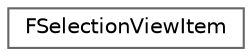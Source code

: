 digraph "Graphical Class Hierarchy"
{
 // INTERACTIVE_SVG=YES
 // LATEX_PDF_SIZE
  bgcolor="transparent";
  edge [fontname=Helvetica,fontsize=10,labelfontname=Helvetica,labelfontsize=10];
  node [fontname=Helvetica,fontsize=10,shape=box,height=0.2,width=0.4];
  rankdir="LR";
  Node0 [id="Node000000",label="FSelectionViewItem",height=0.2,width=0.4,color="grey40", fillcolor="white", style="filled",URL="$d3/dff/structFSelectionViewItem.html",tooltip="Representing a row in the table Index/SelectionStatus."];
}
